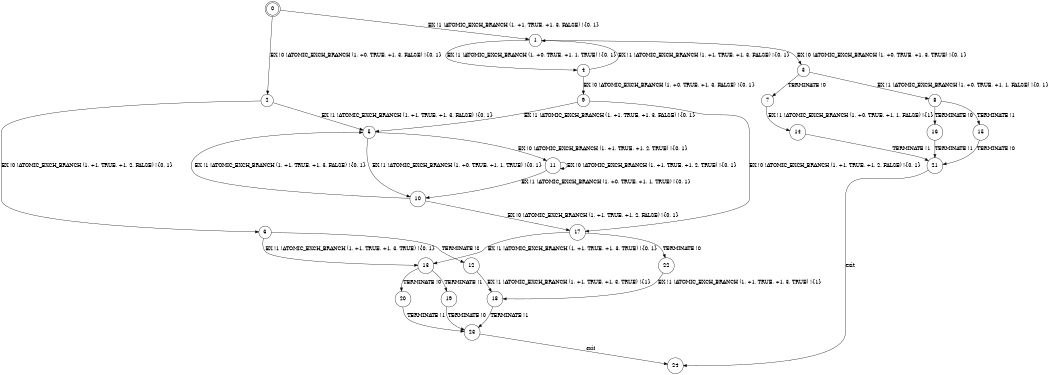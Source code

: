 digraph BCG {
size = "7, 10.5";
center = TRUE;
node [shape = circle];
0 [peripheries = 2];
0 -> 1 [label = "EX !1 !ATOMIC_EXCH_BRANCH (1, +1, TRUE, +1, 3, FALSE) !{0, 1}"];
0 -> 2 [label = "EX !0 !ATOMIC_EXCH_BRANCH (1, +0, TRUE, +1, 3, FALSE) !{0, 1}"];
1 -> 3 [label = "EX !0 !ATOMIC_EXCH_BRANCH (1, +0, TRUE, +1, 3, TRUE) !{0, 1}"];
1 -> 4 [label = "EX !1 !ATOMIC_EXCH_BRANCH (1, +0, TRUE, +1, 1, TRUE) !{0, 1}"];
2 -> 5 [label = "EX !1 !ATOMIC_EXCH_BRANCH (1, +1, TRUE, +1, 3, FALSE) !{0, 1}"];
2 -> 6 [label = "EX !0 !ATOMIC_EXCH_BRANCH (1, +1, TRUE, +1, 2, FALSE) !{0, 1}"];
3 -> 7 [label = "TERMINATE !0"];
3 -> 8 [label = "EX !1 !ATOMIC_EXCH_BRANCH (1, +0, TRUE, +1, 1, FALSE) !{0, 1}"];
4 -> 9 [label = "EX !0 !ATOMIC_EXCH_BRANCH (1, +0, TRUE, +1, 3, FALSE) !{0, 1}"];
4 -> 1 [label = "EX !1 !ATOMIC_EXCH_BRANCH (1, +1, TRUE, +1, 3, FALSE) !{0, 1}"];
5 -> 10 [label = "EX !1 !ATOMIC_EXCH_BRANCH (1, +0, TRUE, +1, 1, TRUE) !{0, 1}"];
5 -> 11 [label = "EX !0 !ATOMIC_EXCH_BRANCH (1, +1, TRUE, +1, 2, TRUE) !{0, 1}"];
6 -> 12 [label = "TERMINATE !0"];
6 -> 13 [label = "EX !1 !ATOMIC_EXCH_BRANCH (1, +1, TRUE, +1, 3, TRUE) !{0, 1}"];
7 -> 14 [label = "EX !1 !ATOMIC_EXCH_BRANCH (1, +0, TRUE, +1, 1, FALSE) !{1}"];
8 -> 15 [label = "TERMINATE !1"];
8 -> 16 [label = "TERMINATE !0"];
9 -> 5 [label = "EX !1 !ATOMIC_EXCH_BRANCH (1, +1, TRUE, +1, 3, FALSE) !{0, 1}"];
9 -> 17 [label = "EX !0 !ATOMIC_EXCH_BRANCH (1, +1, TRUE, +1, 2, FALSE) !{0, 1}"];
10 -> 5 [label = "EX !1 !ATOMIC_EXCH_BRANCH (1, +1, TRUE, +1, 3, FALSE) !{0, 1}"];
10 -> 17 [label = "EX !0 !ATOMIC_EXCH_BRANCH (1, +1, TRUE, +1, 2, FALSE) !{0, 1}"];
11 -> 10 [label = "EX !1 !ATOMIC_EXCH_BRANCH (1, +0, TRUE, +1, 1, TRUE) !{0, 1}"];
11 -> 11 [label = "EX !0 !ATOMIC_EXCH_BRANCH (1, +1, TRUE, +1, 2, TRUE) !{0, 1}"];
12 -> 18 [label = "EX !1 !ATOMIC_EXCH_BRANCH (1, +1, TRUE, +1, 3, TRUE) !{1}"];
13 -> 19 [label = "TERMINATE !1"];
13 -> 20 [label = "TERMINATE !0"];
14 -> 21 [label = "TERMINATE !1"];
15 -> 21 [label = "TERMINATE !0"];
16 -> 21 [label = "TERMINATE !1"];
17 -> 22 [label = "TERMINATE !0"];
17 -> 13 [label = "EX !1 !ATOMIC_EXCH_BRANCH (1, +1, TRUE, +1, 3, TRUE) !{0, 1}"];
18 -> 23 [label = "TERMINATE !1"];
19 -> 23 [label = "TERMINATE !0"];
20 -> 23 [label = "TERMINATE !1"];
21 -> 24 [label = "exit"];
22 -> 18 [label = "EX !1 !ATOMIC_EXCH_BRANCH (1, +1, TRUE, +1, 3, TRUE) !{1}"];
23 -> 24 [label = "exit"];
}

